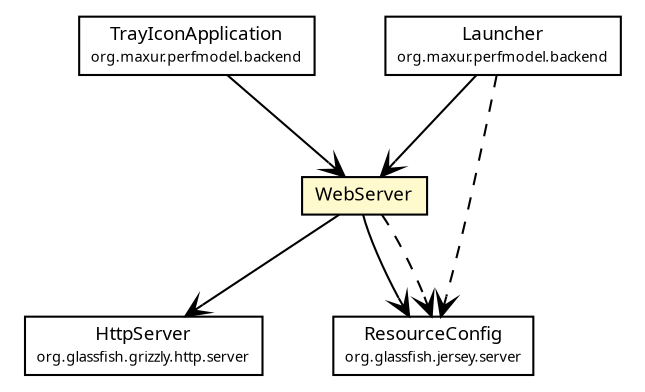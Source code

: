 #!/usr/local/bin/dot
#
# Class diagram 
# Generated by UMLGraph version R5_6-24-gf6e263 (http://www.umlgraph.org/)
#

digraph G {
	edge [fontname="Trebuchet MS",fontsize=10,labelfontname="Trebuchet MS",labelfontsize=10];
	node [fontname="Trebuchet MS",fontsize=10,shape=plaintext];
	nodesep=0.25;
	ranksep=0.5;
	// org.maxur.perfmodel.backend.infrastructure.WebServer
	c368 [label=<<table title="org.maxur.perfmodel.backend.infrastructure.WebServer" border="0" cellborder="1" cellspacing="0" cellpadding="2" port="p" bgcolor="lemonChiffon" href="./WebServer.html">
		<tr><td><table border="0" cellspacing="0" cellpadding="1">
<tr><td align="center" balign="center"><font face="Trebuchet MS"> WebServer </font></td></tr>
		</table></td></tr>
		</table>>, URL="./WebServer.html", fontname="Trebuchet MS", fontcolor="black", fontsize=9.0];
	// org.maxur.perfmodel.backend.TrayIconApplication
	c371 [label=<<table title="org.maxur.perfmodel.backend.TrayIconApplication" border="0" cellborder="1" cellspacing="0" cellpadding="2" port="p" href="../TrayIconApplication.html">
		<tr><td><table border="0" cellspacing="0" cellpadding="1">
<tr><td align="center" balign="center"><font face="Trebuchet MS"> TrayIconApplication </font></td></tr>
<tr><td align="center" balign="center"><font face="Trebuchet MS" point-size="7.0"> org.maxur.perfmodel.backend </font></td></tr>
		</table></td></tr>
		</table>>, URL="../TrayIconApplication.html", fontname="Trebuchet MS", fontcolor="black", fontsize=9.0];
	// org.maxur.perfmodel.backend.Launcher
	c372 [label=<<table title="org.maxur.perfmodel.backend.Launcher" border="0" cellborder="1" cellspacing="0" cellpadding="2" port="p" href="../Launcher.html">
		<tr><td><table border="0" cellspacing="0" cellpadding="1">
<tr><td align="center" balign="center"><font face="Trebuchet MS"> Launcher </font></td></tr>
<tr><td align="center" balign="center"><font face="Trebuchet MS" point-size="7.0"> org.maxur.perfmodel.backend </font></td></tr>
		</table></td></tr>
		</table>>, URL="../Launcher.html", fontname="Trebuchet MS", fontcolor="black", fontsize=9.0];
	// org.maxur.perfmodel.backend.infrastructure.WebServer NAVASSOC org.glassfish.grizzly.http.server.HttpServer
	c368:p -> c378:p [taillabel="", label="", headlabel="", fontname="Trebuchet MS", fontcolor="black", fontsize=10.0, color="black", arrowhead=open];
	// org.maxur.perfmodel.backend.infrastructure.WebServer NAVASSOC org.glassfish.jersey.server.ResourceConfig
	c368:p -> c379:p [taillabel="", label="", headlabel="", fontname="Trebuchet MS", fontcolor="black", fontsize=10.0, color="black", arrowhead=open];
	// org.maxur.perfmodel.backend.TrayIconApplication NAVASSOC org.maxur.perfmodel.backend.infrastructure.WebServer
	c371:p -> c368:p [taillabel="", label="", headlabel="", fontname="Trebuchet MS", fontcolor="black", fontsize=10.0, color="black", arrowhead=open];
	// org.maxur.perfmodel.backend.Launcher NAVASSOC org.maxur.perfmodel.backend.infrastructure.WebServer
	c372:p -> c368:p [taillabel="", label="", headlabel="", fontname="Trebuchet MS", fontcolor="black", fontsize=10.0, color="black", arrowhead=open];
	// org.maxur.perfmodel.backend.infrastructure.WebServer DEPEND org.glassfish.jersey.server.ResourceConfig
	c368:p -> c379:p [taillabel="", label="", headlabel="", fontname="Trebuchet MS", fontcolor="black", fontsize=10.0, color="black", arrowhead=open, style=dashed];
	// org.maxur.perfmodel.backend.Launcher DEPEND org.glassfish.jersey.server.ResourceConfig
	c372:p -> c379:p [taillabel="", label="", headlabel="", fontname="Trebuchet MS", fontcolor="black", fontsize=10.0, color="black", arrowhead=open, style=dashed];
	// org.glassfish.jersey.server.ResourceConfig
	c379 [label=<<table title="org.glassfish.jersey.server.ResourceConfig" border="0" cellborder="1" cellspacing="0" cellpadding="2" port="p">
		<tr><td><table border="0" cellspacing="0" cellpadding="1">
<tr><td align="center" balign="center"><font face="Trebuchet MS"> ResourceConfig </font></td></tr>
<tr><td align="center" balign="center"><font face="Trebuchet MS" point-size="7.0"> org.glassfish.jersey.server </font></td></tr>
		</table></td></tr>
		</table>>, URL="null", fontname="Trebuchet MS", fontcolor="black", fontsize=9.0];
	// org.glassfish.grizzly.http.server.HttpServer
	c378 [label=<<table title="org.glassfish.grizzly.http.server.HttpServer" border="0" cellborder="1" cellspacing="0" cellpadding="2" port="p">
		<tr><td><table border="0" cellspacing="0" cellpadding="1">
<tr><td align="center" balign="center"><font face="Trebuchet MS"> HttpServer </font></td></tr>
<tr><td align="center" balign="center"><font face="Trebuchet MS" point-size="7.0"> org.glassfish.grizzly.http.server </font></td></tr>
		</table></td></tr>
		</table>>, URL="null", fontname="Trebuchet MS", fontcolor="black", fontsize=9.0];
}

